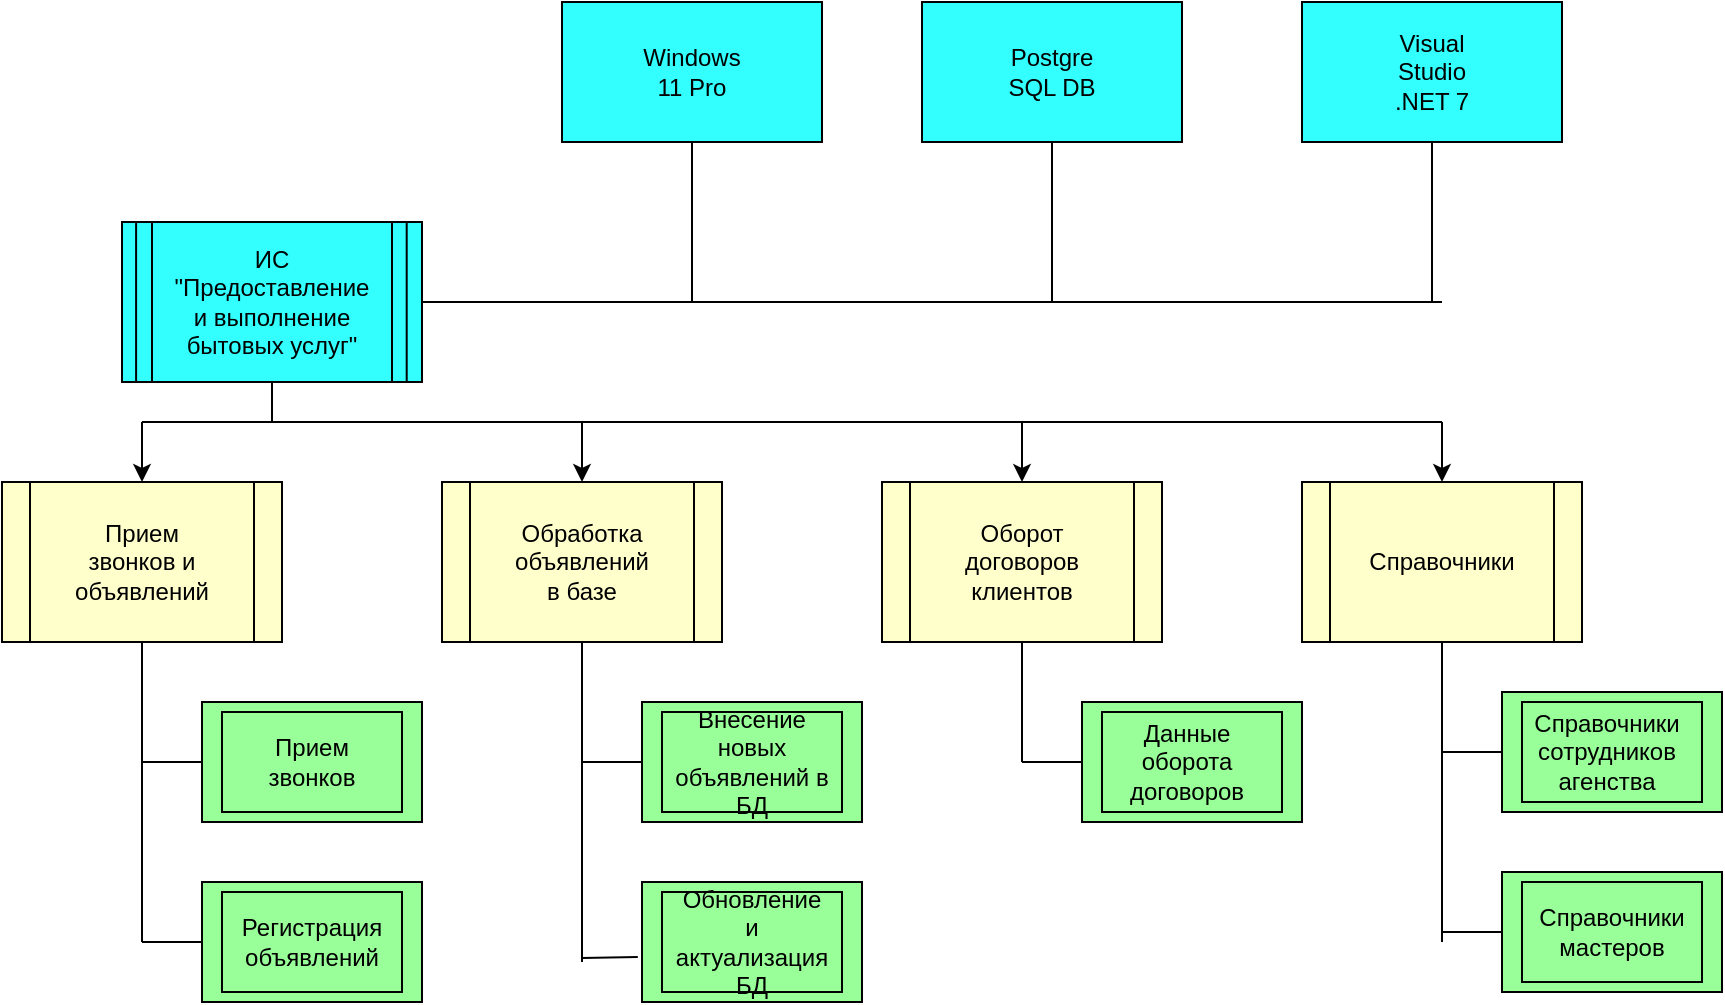 <mxfile version="21.1.1" type="device">
  <diagram id="prtHgNgQTEPvFCAcTncT" name="Page-1">
    <mxGraphModel dx="2270" dy="737" grid="1" gridSize="10" guides="1" tooltips="1" connect="1" arrows="1" fold="1" page="1" pageScale="1" pageWidth="827" pageHeight="1169" math="0" shadow="0">
      <root>
        <mxCell id="0" />
        <mxCell id="1" parent="0" />
        <mxCell id="TzlKEkVYY75Xqb0H2JuX-1" value="" style="shape=process;whiteSpace=wrap;html=1;backgroundOutline=1;fillColor=#33FFFF;" vertex="1" parent="1">
          <mxGeometry x="50" y="150" width="150" height="80" as="geometry" />
        </mxCell>
        <mxCell id="TzlKEkVYY75Xqb0H2JuX-7" value="" style="endArrow=none;html=1;rounded=0;entryX=0.047;entryY=0.002;entryDx=0;entryDy=0;entryPerimeter=0;exitX=0.047;exitY=1;exitDx=0;exitDy=0;exitPerimeter=0;" edge="1" parent="1" source="TzlKEkVYY75Xqb0H2JuX-1" target="TzlKEkVYY75Xqb0H2JuX-1">
          <mxGeometry width="50" height="50" relative="1" as="geometry">
            <mxPoint x="260" y="140" as="sourcePoint" />
            <mxPoint x="310" y="90" as="targetPoint" />
          </mxGeometry>
        </mxCell>
        <mxCell id="TzlKEkVYY75Xqb0H2JuX-8" value="" style="endArrow=none;html=1;rounded=0;entryX=0.949;entryY=0.002;entryDx=0;entryDy=0;entryPerimeter=0;exitX=0.949;exitY=1;exitDx=0;exitDy=0;exitPerimeter=0;" edge="1" parent="1" source="TzlKEkVYY75Xqb0H2JuX-1" target="TzlKEkVYY75Xqb0H2JuX-1">
          <mxGeometry width="50" height="50" relative="1" as="geometry">
            <mxPoint x="67" y="240" as="sourcePoint" />
            <mxPoint x="67" y="160" as="targetPoint" />
          </mxGeometry>
        </mxCell>
        <mxCell id="TzlKEkVYY75Xqb0H2JuX-35" value="ИС &quot;Предоставление и выполнение бытовых услуг&quot;" style="text;html=1;strokeColor=none;fillColor=none;align=center;verticalAlign=middle;whiteSpace=wrap;rounded=0;" vertex="1" parent="1">
          <mxGeometry x="95" y="177.5" width="60" height="25" as="geometry" />
        </mxCell>
        <mxCell id="TzlKEkVYY75Xqb0H2JuX-59" value="" style="rounded=0;whiteSpace=wrap;html=1;fillColor=#33FFFF;" vertex="1" parent="1">
          <mxGeometry x="270" y="40" width="130" height="70" as="geometry" />
        </mxCell>
        <mxCell id="TzlKEkVYY75Xqb0H2JuX-60" value="" style="rounded=0;whiteSpace=wrap;html=1;fillColor=#33FFFF;" vertex="1" parent="1">
          <mxGeometry x="450" y="40" width="130" height="70" as="geometry" />
        </mxCell>
        <mxCell id="TzlKEkVYY75Xqb0H2JuX-61" value="" style="rounded=0;whiteSpace=wrap;html=1;fillColor=#33FFFF;" vertex="1" parent="1">
          <mxGeometry x="640" y="40" width="130" height="70" as="geometry" />
        </mxCell>
        <mxCell id="TzlKEkVYY75Xqb0H2JuX-62" value="" style="shape=process;whiteSpace=wrap;html=1;backgroundOutline=1;fillColor=#FFFFCC;" vertex="1" parent="1">
          <mxGeometry x="-10" y="280" width="140" height="80" as="geometry" />
        </mxCell>
        <mxCell id="TzlKEkVYY75Xqb0H2JuX-63" value="Прием звонков и объявлений" style="text;html=1;strokeColor=none;fillColor=none;align=center;verticalAlign=middle;whiteSpace=wrap;rounded=0;" vertex="1" parent="1">
          <mxGeometry x="30" y="305" width="60" height="30" as="geometry" />
        </mxCell>
        <mxCell id="TzlKEkVYY75Xqb0H2JuX-64" value="" style="shape=process;whiteSpace=wrap;html=1;backgroundOutline=1;fillColor=#FFFFCC;" vertex="1" parent="1">
          <mxGeometry x="210" y="280" width="140" height="80" as="geometry" />
        </mxCell>
        <mxCell id="TzlKEkVYY75Xqb0H2JuX-65" value="Обработка объявлений в базе" style="text;html=1;strokeColor=none;fillColor=none;align=center;verticalAlign=middle;whiteSpace=wrap;rounded=0;" vertex="1" parent="1">
          <mxGeometry x="250" y="305" width="60" height="30" as="geometry" />
        </mxCell>
        <mxCell id="TzlKEkVYY75Xqb0H2JuX-66" value="" style="shape=process;whiteSpace=wrap;html=1;backgroundOutline=1;fillColor=#FFFFCC;" vertex="1" parent="1">
          <mxGeometry x="430" y="280" width="140" height="80" as="geometry" />
        </mxCell>
        <mxCell id="TzlKEkVYY75Xqb0H2JuX-67" value="Оборот договоров клиентов" style="text;html=1;strokeColor=none;fillColor=none;align=center;verticalAlign=middle;whiteSpace=wrap;rounded=0;" vertex="1" parent="1">
          <mxGeometry x="470" y="305" width="60" height="30" as="geometry" />
        </mxCell>
        <mxCell id="TzlKEkVYY75Xqb0H2JuX-68" value="" style="shape=process;whiteSpace=wrap;html=1;backgroundOutline=1;fillColor=#FFFFCC;" vertex="1" parent="1">
          <mxGeometry x="640" y="280" width="140" height="80" as="geometry" />
        </mxCell>
        <mxCell id="TzlKEkVYY75Xqb0H2JuX-69" value="Справочники" style="text;html=1;strokeColor=none;fillColor=none;align=center;verticalAlign=middle;whiteSpace=wrap;rounded=0;" vertex="1" parent="1">
          <mxGeometry x="680" y="305" width="60" height="30" as="geometry" />
        </mxCell>
        <mxCell id="TzlKEkVYY75Xqb0H2JuX-70" value="Windows 11 Pro" style="text;html=1;strokeColor=none;fillColor=none;align=center;verticalAlign=middle;whiteSpace=wrap;rounded=0;" vertex="1" parent="1">
          <mxGeometry x="305" y="60" width="60" height="30" as="geometry" />
        </mxCell>
        <mxCell id="TzlKEkVYY75Xqb0H2JuX-71" value="Postgre SQL DB" style="text;html=1;strokeColor=none;fillColor=none;align=center;verticalAlign=middle;whiteSpace=wrap;rounded=0;" vertex="1" parent="1">
          <mxGeometry x="485" y="60" width="60" height="30" as="geometry" />
        </mxCell>
        <mxCell id="TzlKEkVYY75Xqb0H2JuX-72" value="Visual Studio .NET 7" style="text;html=1;strokeColor=none;fillColor=none;align=center;verticalAlign=middle;whiteSpace=wrap;rounded=0;" vertex="1" parent="1">
          <mxGeometry x="675" y="60" width="60" height="30" as="geometry" />
        </mxCell>
        <mxCell id="TzlKEkVYY75Xqb0H2JuX-73" value="" style="rounded=0;whiteSpace=wrap;html=1;fillColor=#99FF99;" vertex="1" parent="1">
          <mxGeometry x="90" y="390" width="110" height="60" as="geometry" />
        </mxCell>
        <mxCell id="TzlKEkVYY75Xqb0H2JuX-74" value="" style="rounded=0;whiteSpace=wrap;html=1;fillColor=#99FF99;" vertex="1" parent="1">
          <mxGeometry x="100" y="395" width="90" height="50" as="geometry" />
        </mxCell>
        <mxCell id="TzlKEkVYY75Xqb0H2JuX-75" value="Прием звонков" style="text;html=1;strokeColor=none;fillColor=none;align=center;verticalAlign=middle;whiteSpace=wrap;rounded=0;" vertex="1" parent="1">
          <mxGeometry x="115" y="405" width="60" height="30" as="geometry" />
        </mxCell>
        <mxCell id="TzlKEkVYY75Xqb0H2JuX-76" value="" style="rounded=0;whiteSpace=wrap;html=1;fillColor=#99FF99;" vertex="1" parent="1">
          <mxGeometry x="90" y="480" width="110" height="60" as="geometry" />
        </mxCell>
        <mxCell id="TzlKEkVYY75Xqb0H2JuX-77" value="" style="rounded=0;whiteSpace=wrap;html=1;fillColor=#99FF99;" vertex="1" parent="1">
          <mxGeometry x="100" y="485" width="90" height="50" as="geometry" />
        </mxCell>
        <mxCell id="TzlKEkVYY75Xqb0H2JuX-78" value="Регистрация объявлений" style="text;html=1;strokeColor=none;fillColor=none;align=center;verticalAlign=middle;whiteSpace=wrap;rounded=0;" vertex="1" parent="1">
          <mxGeometry x="115" y="495" width="60" height="30" as="geometry" />
        </mxCell>
        <mxCell id="TzlKEkVYY75Xqb0H2JuX-79" value="" style="rounded=0;whiteSpace=wrap;html=1;fillColor=#99FF99;" vertex="1" parent="1">
          <mxGeometry x="740" y="385" width="110" height="60" as="geometry" />
        </mxCell>
        <mxCell id="TzlKEkVYY75Xqb0H2JuX-80" value="" style="rounded=0;whiteSpace=wrap;html=1;fillColor=#99FF99;" vertex="1" parent="1">
          <mxGeometry x="750" y="390" width="90" height="50" as="geometry" />
        </mxCell>
        <mxCell id="TzlKEkVYY75Xqb0H2JuX-81" value="Справочники сотрудников агенства" style="text;html=1;strokeColor=none;fillColor=none;align=center;verticalAlign=middle;whiteSpace=wrap;rounded=0;" vertex="1" parent="1">
          <mxGeometry x="765" y="400" width="55" height="30" as="geometry" />
        </mxCell>
        <mxCell id="TzlKEkVYY75Xqb0H2JuX-82" value="" style="rounded=0;whiteSpace=wrap;html=1;fillColor=#99FF99;" vertex="1" parent="1">
          <mxGeometry x="740" y="475" width="110" height="60" as="geometry" />
        </mxCell>
        <mxCell id="TzlKEkVYY75Xqb0H2JuX-83" value="" style="rounded=0;whiteSpace=wrap;html=1;fillColor=#99FF99;" vertex="1" parent="1">
          <mxGeometry x="750" y="480" width="90" height="50" as="geometry" />
        </mxCell>
        <mxCell id="TzlKEkVYY75Xqb0H2JuX-84" value="Справочники мастеров" style="text;html=1;strokeColor=none;fillColor=none;align=center;verticalAlign=middle;whiteSpace=wrap;rounded=0;" vertex="1" parent="1">
          <mxGeometry x="765" y="490" width="60" height="30" as="geometry" />
        </mxCell>
        <mxCell id="TzlKEkVYY75Xqb0H2JuX-85" value="" style="rounded=0;whiteSpace=wrap;html=1;fillColor=#99FF99;" vertex="1" parent="1">
          <mxGeometry x="310" y="390" width="110" height="60" as="geometry" />
        </mxCell>
        <mxCell id="TzlKEkVYY75Xqb0H2JuX-86" value="" style="rounded=0;whiteSpace=wrap;html=1;fillColor=#99FF99;" vertex="1" parent="1">
          <mxGeometry x="320" y="395" width="90" height="50" as="geometry" />
        </mxCell>
        <mxCell id="TzlKEkVYY75Xqb0H2JuX-87" value="Внесение новых объявлений в БД" style="text;html=1;strokeColor=none;fillColor=none;align=center;verticalAlign=middle;whiteSpace=wrap;rounded=0;" vertex="1" parent="1">
          <mxGeometry x="320" y="410" width="90" height="20" as="geometry" />
        </mxCell>
        <mxCell id="TzlKEkVYY75Xqb0H2JuX-88" value="" style="rounded=0;whiteSpace=wrap;html=1;fillColor=#99FF99;" vertex="1" parent="1">
          <mxGeometry x="310" y="480" width="110" height="60" as="geometry" />
        </mxCell>
        <mxCell id="TzlKEkVYY75Xqb0H2JuX-89" value="" style="rounded=0;whiteSpace=wrap;html=1;fillColor=#99FF99;" vertex="1" parent="1">
          <mxGeometry x="320" y="485" width="90" height="50" as="geometry" />
        </mxCell>
        <mxCell id="TzlKEkVYY75Xqb0H2JuX-90" value="Обновление и актуализация БД" style="text;html=1;strokeColor=none;fillColor=none;align=center;verticalAlign=middle;whiteSpace=wrap;rounded=0;" vertex="1" parent="1">
          <mxGeometry x="335" y="495" width="60" height="30" as="geometry" />
        </mxCell>
        <mxCell id="TzlKEkVYY75Xqb0H2JuX-91" value="" style="rounded=0;whiteSpace=wrap;html=1;fillColor=#99FF99;" vertex="1" parent="1">
          <mxGeometry x="530" y="390" width="110" height="60" as="geometry" />
        </mxCell>
        <mxCell id="TzlKEkVYY75Xqb0H2JuX-92" value="" style="rounded=0;whiteSpace=wrap;html=1;fillColor=#99FF99;" vertex="1" parent="1">
          <mxGeometry x="540" y="395" width="90" height="50" as="geometry" />
        </mxCell>
        <mxCell id="TzlKEkVYY75Xqb0H2JuX-93" value="Данные оборота договоров" style="text;html=1;strokeColor=none;fillColor=none;align=center;verticalAlign=middle;whiteSpace=wrap;rounded=0;" vertex="1" parent="1">
          <mxGeometry x="555" y="405" width="55" height="30" as="geometry" />
        </mxCell>
        <mxCell id="TzlKEkVYY75Xqb0H2JuX-95" value="" style="endArrow=none;html=1;rounded=0;exitX=1;exitY=0.5;exitDx=0;exitDy=0;" edge="1" parent="1" source="TzlKEkVYY75Xqb0H2JuX-1">
          <mxGeometry width="50" height="50" relative="1" as="geometry">
            <mxPoint x="340" y="370" as="sourcePoint" />
            <mxPoint x="710" y="190" as="targetPoint" />
          </mxGeometry>
        </mxCell>
        <mxCell id="TzlKEkVYY75Xqb0H2JuX-96" value="" style="endArrow=none;html=1;rounded=0;entryX=0.5;entryY=1;entryDx=0;entryDy=0;" edge="1" parent="1" target="TzlKEkVYY75Xqb0H2JuX-59">
          <mxGeometry width="50" height="50" relative="1" as="geometry">
            <mxPoint x="335" y="190" as="sourcePoint" />
            <mxPoint x="390" y="320" as="targetPoint" />
          </mxGeometry>
        </mxCell>
        <mxCell id="TzlKEkVYY75Xqb0H2JuX-97" value="" style="endArrow=none;html=1;rounded=0;entryX=0.5;entryY=1;entryDx=0;entryDy=0;" edge="1" parent="1" target="TzlKEkVYY75Xqb0H2JuX-60">
          <mxGeometry width="50" height="50" relative="1" as="geometry">
            <mxPoint x="515" y="190" as="sourcePoint" />
            <mxPoint x="345" y="120" as="targetPoint" />
          </mxGeometry>
        </mxCell>
        <mxCell id="TzlKEkVYY75Xqb0H2JuX-98" value="" style="endArrow=none;html=1;rounded=0;entryX=0.5;entryY=1;entryDx=0;entryDy=0;" edge="1" parent="1" target="TzlKEkVYY75Xqb0H2JuX-61">
          <mxGeometry width="50" height="50" relative="1" as="geometry">
            <mxPoint x="705" y="190" as="sourcePoint" />
            <mxPoint x="525" y="120" as="targetPoint" />
          </mxGeometry>
        </mxCell>
        <mxCell id="TzlKEkVYY75Xqb0H2JuX-99" value="" style="endArrow=none;html=1;rounded=0;entryX=0.5;entryY=1;entryDx=0;entryDy=0;" edge="1" parent="1" target="TzlKEkVYY75Xqb0H2JuX-62">
          <mxGeometry width="50" height="50" relative="1" as="geometry">
            <mxPoint x="60" y="510" as="sourcePoint" />
            <mxPoint x="390" y="320" as="targetPoint" />
          </mxGeometry>
        </mxCell>
        <mxCell id="TzlKEkVYY75Xqb0H2JuX-100" value="" style="endArrow=none;html=1;rounded=0;entryX=0.5;entryY=1;entryDx=0;entryDy=0;" edge="1" parent="1" target="TzlKEkVYY75Xqb0H2JuX-64">
          <mxGeometry width="50" height="50" relative="1" as="geometry">
            <mxPoint x="280" y="520" as="sourcePoint" />
            <mxPoint x="390" y="320" as="targetPoint" />
          </mxGeometry>
        </mxCell>
        <mxCell id="TzlKEkVYY75Xqb0H2JuX-101" value="" style="endArrow=none;html=1;rounded=0;entryX=0.5;entryY=1;entryDx=0;entryDy=0;" edge="1" parent="1" target="TzlKEkVYY75Xqb0H2JuX-68">
          <mxGeometry width="50" height="50" relative="1" as="geometry">
            <mxPoint x="710" y="510" as="sourcePoint" />
            <mxPoint x="290" y="370" as="targetPoint" />
          </mxGeometry>
        </mxCell>
        <mxCell id="TzlKEkVYY75Xqb0H2JuX-102" value="" style="endArrow=none;html=1;rounded=0;entryX=0.5;entryY=1;entryDx=0;entryDy=0;" edge="1" parent="1" target="TzlKEkVYY75Xqb0H2JuX-66">
          <mxGeometry width="50" height="50" relative="1" as="geometry">
            <mxPoint x="500" y="420" as="sourcePoint" />
            <mxPoint x="290" y="370" as="targetPoint" />
          </mxGeometry>
        </mxCell>
        <mxCell id="TzlKEkVYY75Xqb0H2JuX-103" value="" style="endArrow=none;html=1;rounded=0;exitX=0;exitY=0.5;exitDx=0;exitDy=0;" edge="1" parent="1" source="TzlKEkVYY75Xqb0H2JuX-73">
          <mxGeometry width="50" height="50" relative="1" as="geometry">
            <mxPoint x="340" y="370" as="sourcePoint" />
            <mxPoint x="60" y="420" as="targetPoint" />
          </mxGeometry>
        </mxCell>
        <mxCell id="TzlKEkVYY75Xqb0H2JuX-104" value="" style="endArrow=none;html=1;rounded=0;exitX=0;exitY=0.5;exitDx=0;exitDy=0;" edge="1" parent="1" source="TzlKEkVYY75Xqb0H2JuX-76">
          <mxGeometry width="50" height="50" relative="1" as="geometry">
            <mxPoint x="340" y="370" as="sourcePoint" />
            <mxPoint x="60" y="510" as="targetPoint" />
          </mxGeometry>
        </mxCell>
        <mxCell id="TzlKEkVYY75Xqb0H2JuX-105" value="" style="endArrow=none;html=1;rounded=0;exitX=0;exitY=0.5;exitDx=0;exitDy=0;" edge="1" parent="1" source="TzlKEkVYY75Xqb0H2JuX-85">
          <mxGeometry width="50" height="50" relative="1" as="geometry">
            <mxPoint x="340" y="370" as="sourcePoint" />
            <mxPoint x="280" y="420" as="targetPoint" />
          </mxGeometry>
        </mxCell>
        <mxCell id="TzlKEkVYY75Xqb0H2JuX-106" value="" style="endArrow=none;html=1;rounded=0;entryX=-0.019;entryY=0.625;entryDx=0;entryDy=0;entryPerimeter=0;" edge="1" parent="1" target="TzlKEkVYY75Xqb0H2JuX-88">
          <mxGeometry width="50" height="50" relative="1" as="geometry">
            <mxPoint x="280" y="518" as="sourcePoint" />
            <mxPoint x="390" y="320" as="targetPoint" />
          </mxGeometry>
        </mxCell>
        <mxCell id="TzlKEkVYY75Xqb0H2JuX-107" value="" style="endArrow=none;html=1;rounded=0;entryX=0;entryY=0.5;entryDx=0;entryDy=0;" edge="1" parent="1" target="TzlKEkVYY75Xqb0H2JuX-91">
          <mxGeometry width="50" height="50" relative="1" as="geometry">
            <mxPoint x="500" y="420" as="sourcePoint" />
            <mxPoint x="390" y="320" as="targetPoint" />
          </mxGeometry>
        </mxCell>
        <mxCell id="TzlKEkVYY75Xqb0H2JuX-108" value="" style="endArrow=none;html=1;rounded=0;entryX=0;entryY=0.5;entryDx=0;entryDy=0;" edge="1" parent="1" target="TzlKEkVYY75Xqb0H2JuX-79">
          <mxGeometry width="50" height="50" relative="1" as="geometry">
            <mxPoint x="710" y="415" as="sourcePoint" />
            <mxPoint x="390" y="320" as="targetPoint" />
          </mxGeometry>
        </mxCell>
        <mxCell id="TzlKEkVYY75Xqb0H2JuX-109" value="" style="endArrow=none;html=1;rounded=0;entryX=0;entryY=0.5;entryDx=0;entryDy=0;" edge="1" parent="1" target="TzlKEkVYY75Xqb0H2JuX-82">
          <mxGeometry width="50" height="50" relative="1" as="geometry">
            <mxPoint x="710" y="505" as="sourcePoint" />
            <mxPoint x="390" y="320" as="targetPoint" />
          </mxGeometry>
        </mxCell>
        <mxCell id="TzlKEkVYY75Xqb0H2JuX-110" value="" style="endArrow=classic;html=1;rounded=0;entryX=0.5;entryY=0;entryDx=0;entryDy=0;" edge="1" parent="1" target="TzlKEkVYY75Xqb0H2JuX-62">
          <mxGeometry width="50" height="50" relative="1" as="geometry">
            <mxPoint x="60" y="250" as="sourcePoint" />
            <mxPoint x="390" y="320" as="targetPoint" />
          </mxGeometry>
        </mxCell>
        <mxCell id="TzlKEkVYY75Xqb0H2JuX-111" value="" style="endArrow=classic;html=1;rounded=0;entryX=0.5;entryY=0;entryDx=0;entryDy=0;" edge="1" parent="1" target="TzlKEkVYY75Xqb0H2JuX-64">
          <mxGeometry width="50" height="50" relative="1" as="geometry">
            <mxPoint x="280" y="250" as="sourcePoint" />
            <mxPoint x="390" y="320" as="targetPoint" />
          </mxGeometry>
        </mxCell>
        <mxCell id="TzlKEkVYY75Xqb0H2JuX-112" value="" style="endArrow=classic;html=1;rounded=0;entryX=0.5;entryY=0;entryDx=0;entryDy=0;" edge="1" parent="1" target="TzlKEkVYY75Xqb0H2JuX-66">
          <mxGeometry width="50" height="50" relative="1" as="geometry">
            <mxPoint x="500" y="250" as="sourcePoint" />
            <mxPoint x="290" y="290" as="targetPoint" />
          </mxGeometry>
        </mxCell>
        <mxCell id="TzlKEkVYY75Xqb0H2JuX-113" value="" style="endArrow=classic;html=1;rounded=0;entryX=0.5;entryY=0;entryDx=0;entryDy=0;" edge="1" parent="1" target="TzlKEkVYY75Xqb0H2JuX-68">
          <mxGeometry width="50" height="50" relative="1" as="geometry">
            <mxPoint x="710" y="250" as="sourcePoint" />
            <mxPoint x="510" y="290" as="targetPoint" />
          </mxGeometry>
        </mxCell>
        <mxCell id="TzlKEkVYY75Xqb0H2JuX-114" value="" style="endArrow=none;html=1;rounded=0;entryX=0.5;entryY=1;entryDx=0;entryDy=0;" edge="1" parent="1" target="TzlKEkVYY75Xqb0H2JuX-1">
          <mxGeometry width="50" height="50" relative="1" as="geometry">
            <mxPoint x="125" y="250" as="sourcePoint" />
            <mxPoint x="390" y="320" as="targetPoint" />
          </mxGeometry>
        </mxCell>
        <mxCell id="TzlKEkVYY75Xqb0H2JuX-115" value="" style="endArrow=none;html=1;rounded=0;" edge="1" parent="1">
          <mxGeometry width="50" height="50" relative="1" as="geometry">
            <mxPoint x="60" y="250" as="sourcePoint" />
            <mxPoint x="710" y="250" as="targetPoint" />
          </mxGeometry>
        </mxCell>
      </root>
    </mxGraphModel>
  </diagram>
</mxfile>

